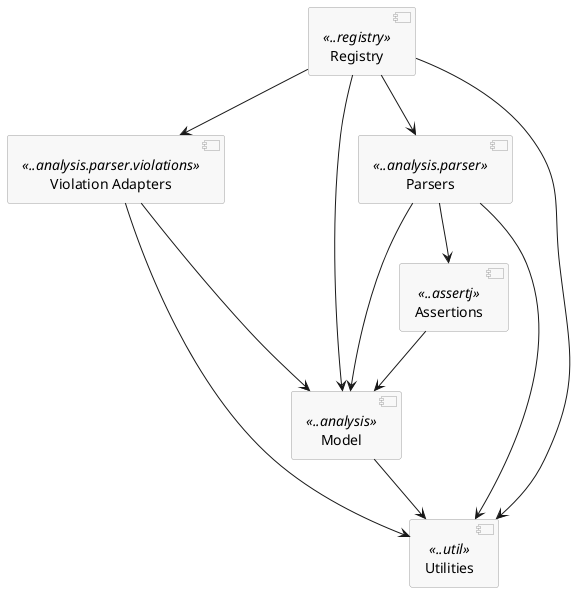 @startuml

skinparam componentStyle uml2
skinparam component {
  BorderColor #a0a0a0
  BackgroundColor #f8f8f8
}

[Violation Adapters] <<..analysis.parser.violations>>
[Parsers] <<..analysis.parser>>
[Assertions] <<..assertj>>
[Model] <<..analysis>>
[Registry] <<..registry>>

[Utilities] <<..util>>

[Violation Adapters] -> [Model]
[Parsers] --> [Model]
[Registry] --> [Violation Adapters]
[Registry] --> [Parsers]
[Registry] --> [Model]
[Registry] --> [Utilities]
[Parsers] --> [Utilities]
[Violation Adapters] --> [Utilities]
[Parsers] --> [Assertions]
[Model] --> [Utilities]
[Assertions] --> [Model]

@enduml
